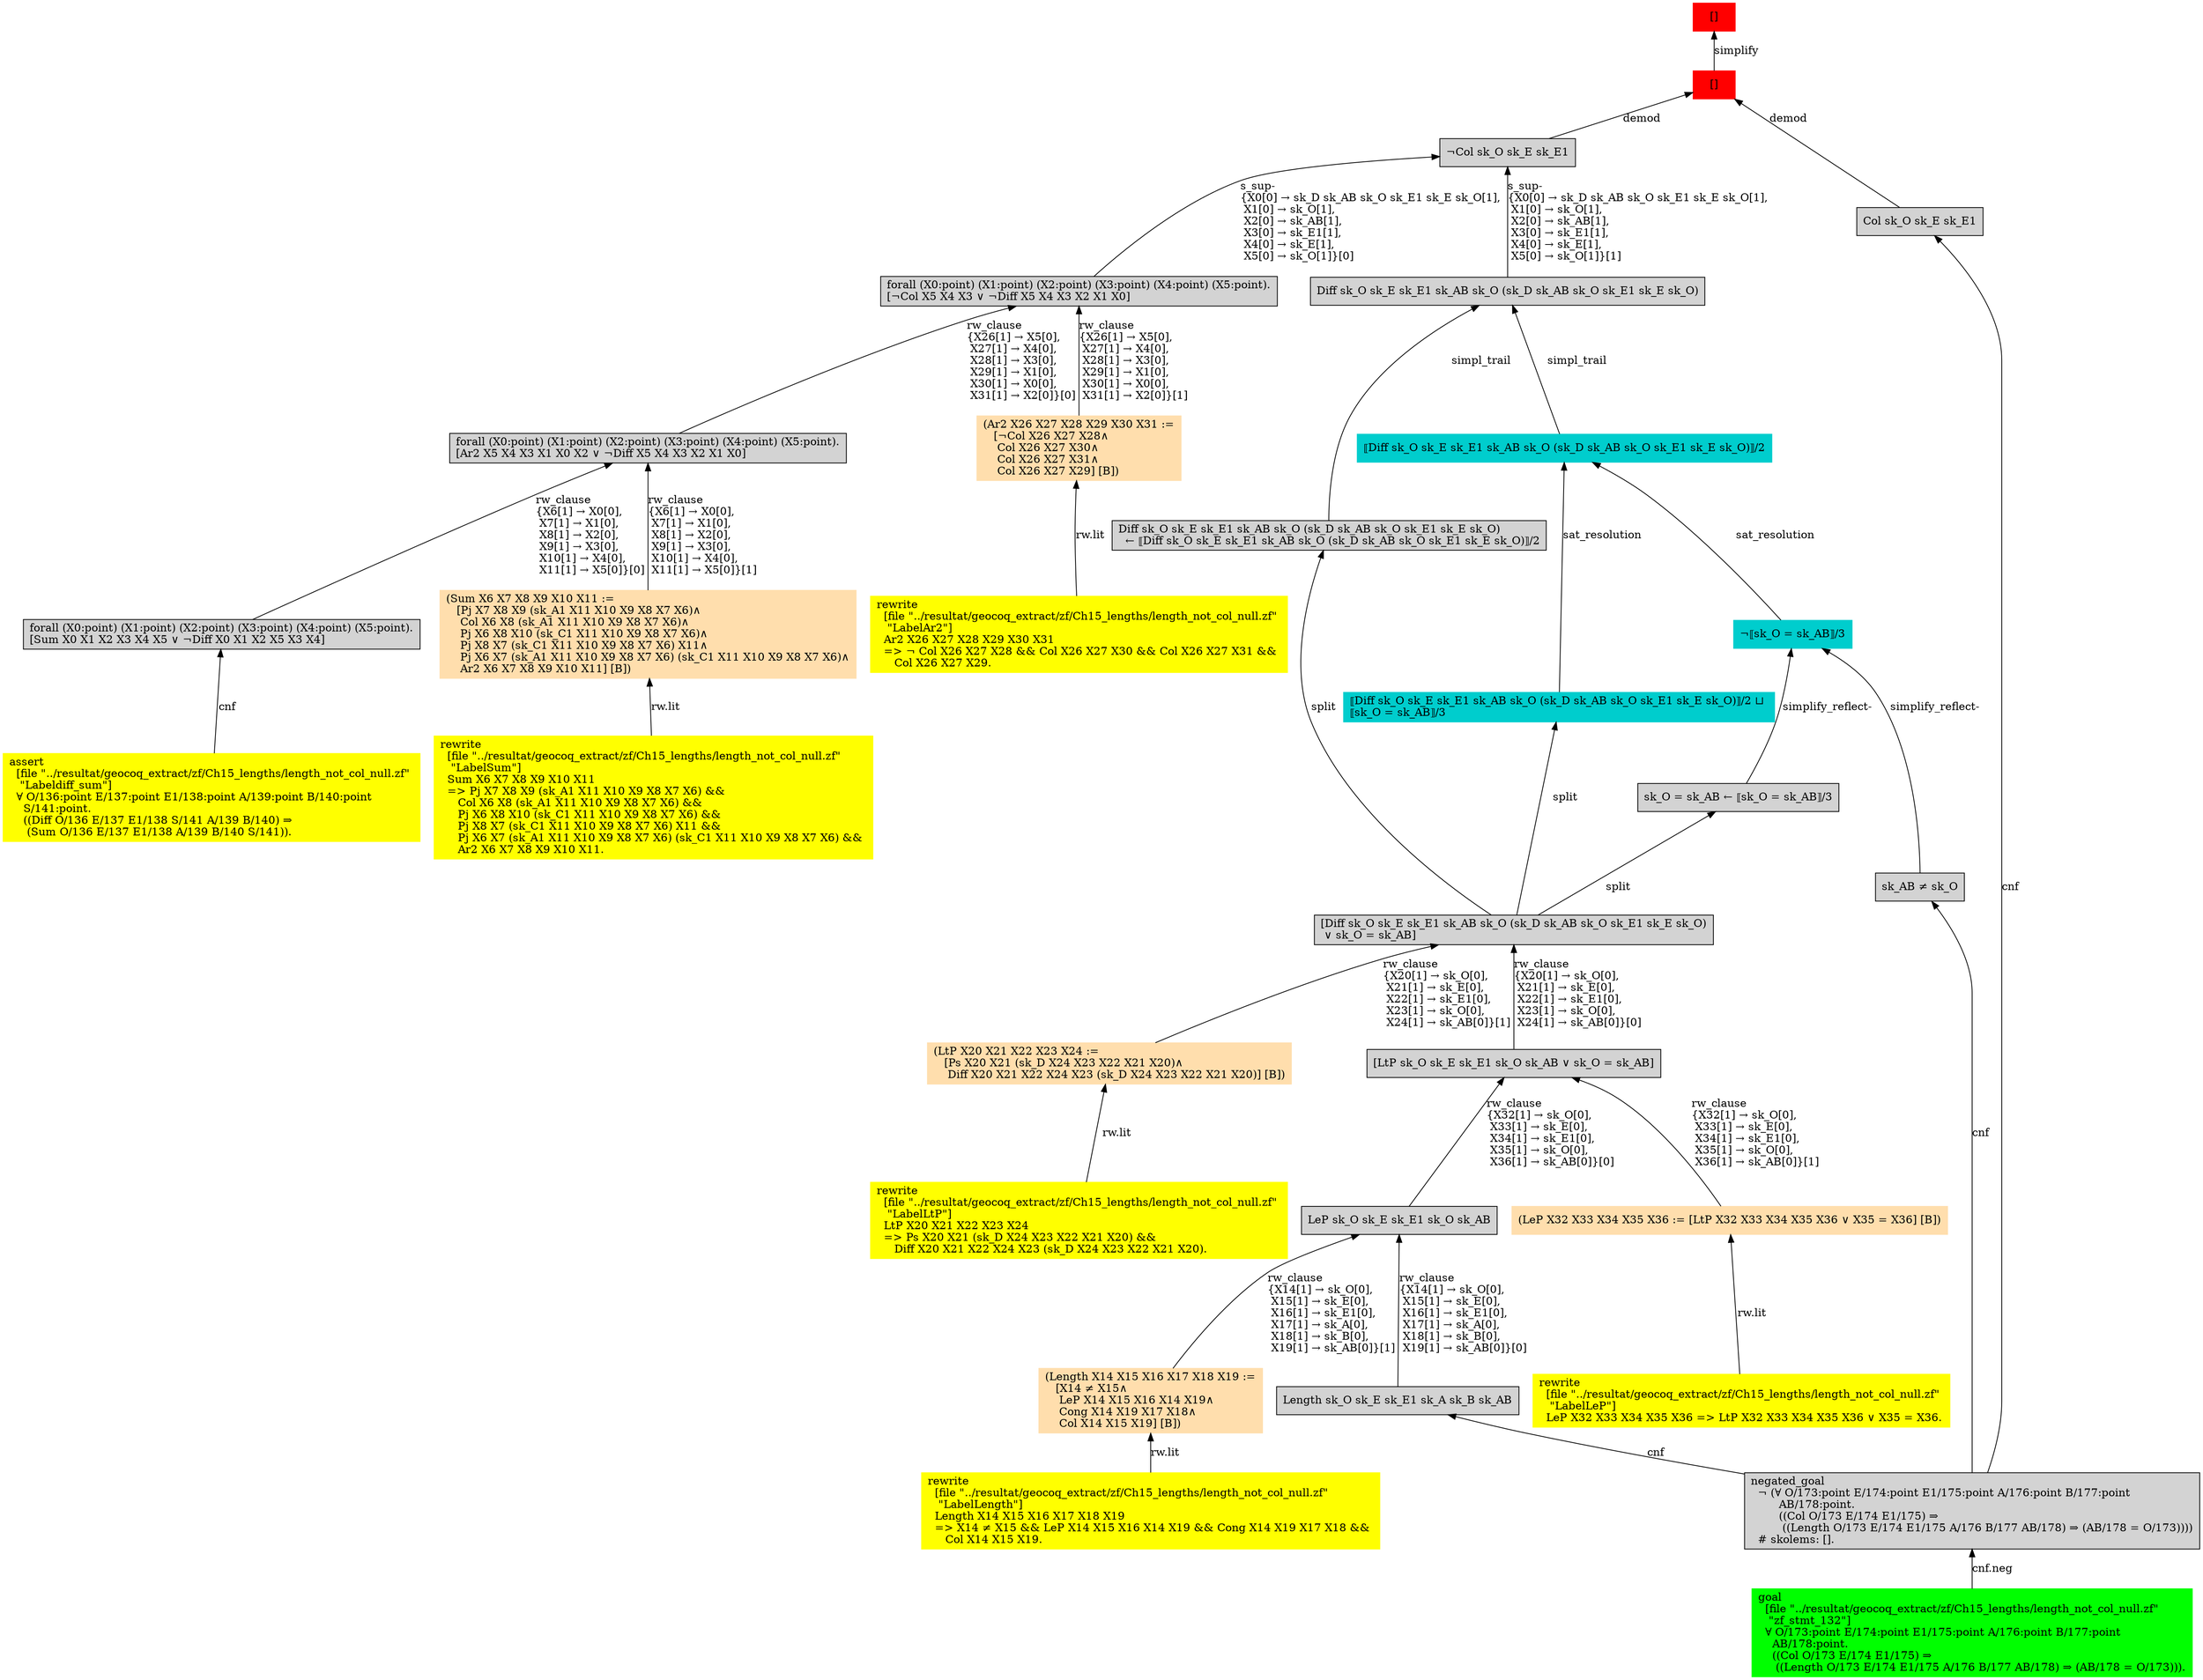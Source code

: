 digraph "unsat_graph" {
  vertex_0 [color=red, label="[]", shape=box, style=filled];
  vertex_0 -> vertex_1 [label="simplify", dir="back"];
  vertex_1 [color=red, label="[]", shape=box, style=filled];
  vertex_1 -> vertex_2 [label="demod", dir="back"];
  vertex_2 [shape=box, label="Col sk_O sk_E sk_E1\l", style=filled];
  vertex_2 -> vertex_3 [label="cnf", dir="back"];
  vertex_3 [shape=box, label="negated_goal\l  ¬ (∀ O/173:point E/174:point E1/175:point A/176:point B/177:point \l        AB/178:point.\l        ((Col O/173 E/174 E1/175) ⇒\l         ((Length O/173 E/174 E1/175 A/176 B/177 AB/178) ⇒ (AB/178 = O/173))))\l  # skolems: [].\l", style=filled];
  vertex_3 -> vertex_4 [label="cnf.neg", dir="back"];
  vertex_4 [color=green, shape=box, label="goal\l  [file \"../resultat/geocoq_extract/zf/Ch15_lengths/length_not_col_null.zf\" \l   \"zf_stmt_132\"]\l  ∀ O/173:point E/174:point E1/175:point A/176:point B/177:point \l    AB/178:point.\l    ((Col O/173 E/174 E1/175) ⇒\l     ((Length O/173 E/174 E1/175 A/176 B/177 AB/178) ⇒ (AB/178 = O/173))).\l", style=filled];
  vertex_1 -> vertex_5 [label="demod", dir="back"];
  vertex_5 [shape=box, label="¬Col sk_O sk_E sk_E1\l", style=filled];
  vertex_5 -> vertex_6 [label="s_sup-\l\{X0[0] → sk_D sk_AB sk_O sk_E1 sk_E sk_O[1], \l X1[0] → sk_O[1], \l X2[0] → sk_AB[1], \l X3[0] → sk_E1[1], \l X4[0] → sk_E[1], \l X5[0] → sk_O[1]\}[0]\l", dir="back"];
  vertex_6 [shape=box, label="forall (X0:point) (X1:point) (X2:point) (X3:point) (X4:point) (X5:point).\l[¬Col X5 X4 X3 ∨ ¬Diff X5 X4 X3 X2 X1 X0]\l", style=filled];
  vertex_6 -> vertex_7 [label="rw_clause\l\{X26[1] → X5[0], \l X27[1] → X4[0], \l X28[1] → X3[0], \l X29[1] → X1[0], \l X30[1] → X0[0], \l X31[1] → X2[0]\}[1]\l", dir="back"];
  vertex_7 [color=navajowhite, shape=box, label="(Ar2 X26 X27 X28 X29 X30 X31 :=\l   [¬Col X26 X27 X28∧\l    Col X26 X27 X30∧\l    Col X26 X27 X31∧\l    Col X26 X27 X29] [B])\l", style=filled];
  vertex_7 -> vertex_8 [label="rw.lit", dir="back"];
  vertex_8 [color=yellow, shape=box, label="rewrite\l  [file \"../resultat/geocoq_extract/zf/Ch15_lengths/length_not_col_null.zf\" \l   \"LabelAr2\"]\l  Ar2 X26 X27 X28 X29 X30 X31\l  =\> ¬ Col X26 X27 X28 && Col X26 X27 X30 && Col X26 X27 X31 && \l     Col X26 X27 X29.\l", style=filled];
  vertex_6 -> vertex_9 [label="rw_clause\l\{X26[1] → X5[0], \l X27[1] → X4[0], \l X28[1] → X3[0], \l X29[1] → X1[0], \l X30[1] → X0[0], \l X31[1] → X2[0]\}[0]\l", dir="back"];
  vertex_9 [shape=box, label="forall (X0:point) (X1:point) (X2:point) (X3:point) (X4:point) (X5:point).\l[Ar2 X5 X4 X3 X1 X0 X2 ∨ ¬Diff X5 X4 X3 X2 X1 X0]\l", style=filled];
  vertex_9 -> vertex_10 [label="rw_clause\l\{X6[1] → X0[0], \l X7[1] → X1[0], \l X8[1] → X2[0], \l X9[1] → X3[0], \l X10[1] → X4[0], \l X11[1] → X5[0]\}[1]\l", dir="back"];
  vertex_10 [color=navajowhite, shape=box, label="(Sum X6 X7 X8 X9 X10 X11 :=\l   [Pj X7 X8 X9 (sk_A1 X11 X10 X9 X8 X7 X6)∧\l    Col X6 X8 (sk_A1 X11 X10 X9 X8 X7 X6)∧\l    Pj X6 X8 X10 (sk_C1 X11 X10 X9 X8 X7 X6)∧\l    Pj X8 X7 (sk_C1 X11 X10 X9 X8 X7 X6) X11∧\l    Pj X6 X7 (sk_A1 X11 X10 X9 X8 X7 X6) (sk_C1 X11 X10 X9 X8 X7 X6)∧\l    Ar2 X6 X7 X8 X9 X10 X11] [B])\l", style=filled];
  vertex_10 -> vertex_11 [label="rw.lit", dir="back"];
  vertex_11 [color=yellow, shape=box, label="rewrite\l  [file \"../resultat/geocoq_extract/zf/Ch15_lengths/length_not_col_null.zf\" \l   \"LabelSum\"]\l  Sum X6 X7 X8 X9 X10 X11\l  =\> Pj X7 X8 X9 (sk_A1 X11 X10 X9 X8 X7 X6) && \l     Col X6 X8 (sk_A1 X11 X10 X9 X8 X7 X6) && \l     Pj X6 X8 X10 (sk_C1 X11 X10 X9 X8 X7 X6) && \l     Pj X8 X7 (sk_C1 X11 X10 X9 X8 X7 X6) X11 && \l     Pj X6 X7 (sk_A1 X11 X10 X9 X8 X7 X6) (sk_C1 X11 X10 X9 X8 X7 X6) && \l     Ar2 X6 X7 X8 X9 X10 X11.\l", style=filled];
  vertex_9 -> vertex_12 [label="rw_clause\l\{X6[1] → X0[0], \l X7[1] → X1[0], \l X8[1] → X2[0], \l X9[1] → X3[0], \l X10[1] → X4[0], \l X11[1] → X5[0]\}[0]\l", dir="back"];
  vertex_12 [shape=box, label="forall (X0:point) (X1:point) (X2:point) (X3:point) (X4:point) (X5:point).\l[Sum X0 X1 X2 X3 X4 X5 ∨ ¬Diff X0 X1 X2 X5 X3 X4]\l", style=filled];
  vertex_12 -> vertex_13 [label="cnf", dir="back"];
  vertex_13 [color=yellow, shape=box, label="assert\l  [file \"../resultat/geocoq_extract/zf/Ch15_lengths/length_not_col_null.zf\" \l   \"Labeldiff_sum\"]\l  ∀ O/136:point E/137:point E1/138:point A/139:point B/140:point \l    S/141:point.\l    ((Diff O/136 E/137 E1/138 S/141 A/139 B/140) ⇒\l     (Sum O/136 E/137 E1/138 A/139 B/140 S/141)).\l", style=filled];
  vertex_5 -> vertex_14 [label="s_sup-\l\{X0[0] → sk_D sk_AB sk_O sk_E1 sk_E sk_O[1], \l X1[0] → sk_O[1], \l X2[0] → sk_AB[1], \l X3[0] → sk_E1[1], \l X4[0] → sk_E[1], \l X5[0] → sk_O[1]\}[1]\l", dir="back"];
  vertex_14 [shape=box, label="Diff sk_O sk_E sk_E1 sk_AB sk_O (sk_D sk_AB sk_O sk_E1 sk_E sk_O)\l", style=filled];
  vertex_14 -> vertex_15 [label="simpl_trail", dir="back"];
  vertex_15 [color=cyan3, shape=box, label="⟦Diff sk_O sk_E sk_E1 sk_AB sk_O (sk_D sk_AB sk_O sk_E1 sk_E sk_O)⟧/2\l", style=filled];
  vertex_15 -> vertex_16 [label="sat_resolution", dir="back"];
  vertex_16 [color=cyan3, shape=box, label="¬⟦sk_O = sk_AB⟧/3\l", style=filled];
  vertex_16 -> vertex_17 [label="simplify_reflect-", dir="back"];
  vertex_17 [shape=box, label="sk_AB ≠ sk_O\l", style=filled];
  vertex_17 -> vertex_3 [label="cnf", dir="back"];
  vertex_16 -> vertex_18 [label="simplify_reflect-", dir="back"];
  vertex_18 [shape=box, label="sk_O = sk_AB ← ⟦sk_O = sk_AB⟧/3\l", style=filled];
  vertex_18 -> vertex_19 [label="split", dir="back"];
  vertex_19 [shape=box, label="[Diff sk_O sk_E sk_E1 sk_AB sk_O (sk_D sk_AB sk_O sk_E1 sk_E sk_O)\l ∨ sk_O = sk_AB]\l", style=filled];
  vertex_19 -> vertex_20 [label="rw_clause\l\{X20[1] → sk_O[0], \l X21[1] → sk_E[0], \l X22[1] → sk_E1[0], \l X23[1] → sk_O[0], \l X24[1] → sk_AB[0]\}[1]\l", dir="back"];
  vertex_20 [color=navajowhite, shape=box, label="(LtP X20 X21 X22 X23 X24 :=\l   [Ps X20 X21 (sk_D X24 X23 X22 X21 X20)∧\l    Diff X20 X21 X22 X24 X23 (sk_D X24 X23 X22 X21 X20)] [B])\l", style=filled];
  vertex_20 -> vertex_21 [label="rw.lit", dir="back"];
  vertex_21 [color=yellow, shape=box, label="rewrite\l  [file \"../resultat/geocoq_extract/zf/Ch15_lengths/length_not_col_null.zf\" \l   \"LabelLtP\"]\l  LtP X20 X21 X22 X23 X24\l  =\> Ps X20 X21 (sk_D X24 X23 X22 X21 X20) && \l     Diff X20 X21 X22 X24 X23 (sk_D X24 X23 X22 X21 X20).\l", style=filled];
  vertex_19 -> vertex_22 [label="rw_clause\l\{X20[1] → sk_O[0], \l X21[1] → sk_E[0], \l X22[1] → sk_E1[0], \l X23[1] → sk_O[0], \l X24[1] → sk_AB[0]\}[0]\l", dir="back"];
  vertex_22 [shape=box, label="[LtP sk_O sk_E sk_E1 sk_O sk_AB ∨ sk_O = sk_AB]\l", style=filled];
  vertex_22 -> vertex_23 [label="rw_clause\l\{X32[1] → sk_O[0], \l X33[1] → sk_E[0], \l X34[1] → sk_E1[0], \l X35[1] → sk_O[0], \l X36[1] → sk_AB[0]\}[1]\l", dir="back"];
  vertex_23 [color=navajowhite, shape=box, label="(LeP X32 X33 X34 X35 X36 := [LtP X32 X33 X34 X35 X36 ∨ X35 = X36] [B])\l", style=filled];
  vertex_23 -> vertex_24 [label="rw.lit", dir="back"];
  vertex_24 [color=yellow, shape=box, label="rewrite\l  [file \"../resultat/geocoq_extract/zf/Ch15_lengths/length_not_col_null.zf\" \l   \"LabelLeP\"]\l  LeP X32 X33 X34 X35 X36 =\> LtP X32 X33 X34 X35 X36 ∨ X35 = X36.\l", style=filled];
  vertex_22 -> vertex_25 [label="rw_clause\l\{X32[1] → sk_O[0], \l X33[1] → sk_E[0], \l X34[1] → sk_E1[0], \l X35[1] → sk_O[0], \l X36[1] → sk_AB[0]\}[0]\l", dir="back"];
  vertex_25 [shape=box, label="LeP sk_O sk_E sk_E1 sk_O sk_AB\l", style=filled];
  vertex_25 -> vertex_26 [label="rw_clause\l\{X14[1] → sk_O[0], \l X15[1] → sk_E[0], \l X16[1] → sk_E1[0], \l X17[1] → sk_A[0], \l X18[1] → sk_B[0], \l X19[1] → sk_AB[0]\}[1]\l", dir="back"];
  vertex_26 [color=navajowhite, shape=box, label="(Length X14 X15 X16 X17 X18 X19 :=\l   [X14 ≠ X15∧\l    LeP X14 X15 X16 X14 X19∧\l    Cong X14 X19 X17 X18∧\l    Col X14 X15 X19] [B])\l", style=filled];
  vertex_26 -> vertex_27 [label="rw.lit", dir="back"];
  vertex_27 [color=yellow, shape=box, label="rewrite\l  [file \"../resultat/geocoq_extract/zf/Ch15_lengths/length_not_col_null.zf\" \l   \"LabelLength\"]\l  Length X14 X15 X16 X17 X18 X19\l  =\> X14 ≠ X15 && LeP X14 X15 X16 X14 X19 && Cong X14 X19 X17 X18 && \l     Col X14 X15 X19.\l", style=filled];
  vertex_25 -> vertex_28 [label="rw_clause\l\{X14[1] → sk_O[0], \l X15[1] → sk_E[0], \l X16[1] → sk_E1[0], \l X17[1] → sk_A[0], \l X18[1] → sk_B[0], \l X19[1] → sk_AB[0]\}[0]\l", dir="back"];
  vertex_28 [shape=box, label="Length sk_O sk_E sk_E1 sk_A sk_B sk_AB\l", style=filled];
  vertex_28 -> vertex_3 [label="cnf", dir="back"];
  vertex_15 -> vertex_29 [label="sat_resolution", dir="back"];
  vertex_29 [color=cyan3, shape=box, label="⟦Diff sk_O sk_E sk_E1 sk_AB sk_O (sk_D sk_AB sk_O sk_E1 sk_E sk_O)⟧/2 ⊔ \l⟦sk_O = sk_AB⟧/3\l", style=filled];
  vertex_29 -> vertex_19 [label="split", dir="back"];
  vertex_14 -> vertex_30 [label="simpl_trail", dir="back"];
  vertex_30 [shape=box, label="Diff sk_O sk_E sk_E1 sk_AB sk_O (sk_D sk_AB sk_O sk_E1 sk_E sk_O)\l  ← ⟦Diff sk_O sk_E sk_E1 sk_AB sk_O (sk_D sk_AB sk_O sk_E1 sk_E sk_O)⟧/2\l", style=filled];
  vertex_30 -> vertex_19 [label="split", dir="back"];
  }


